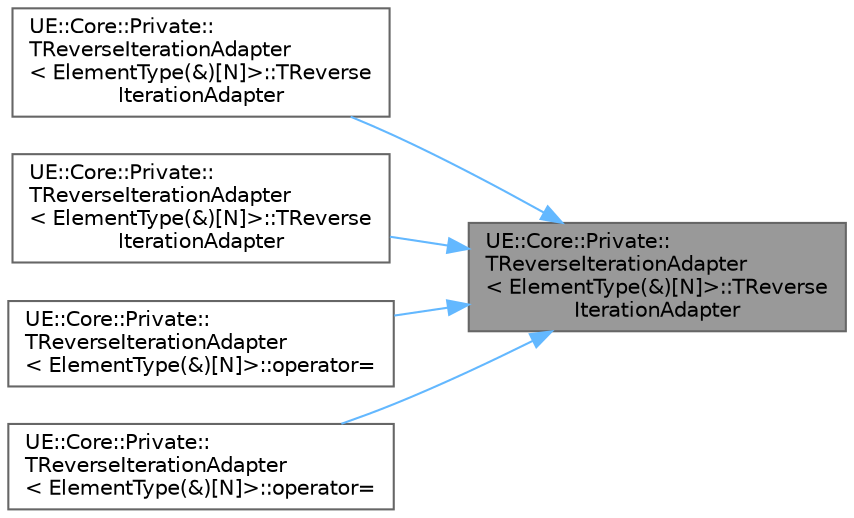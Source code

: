 digraph "UE::Core::Private::TReverseIterationAdapter&lt; ElementType(&amp;)[N]&gt;::TReverseIterationAdapter"
{
 // INTERACTIVE_SVG=YES
 // LATEX_PDF_SIZE
  bgcolor="transparent";
  edge [fontname=Helvetica,fontsize=10,labelfontname=Helvetica,labelfontsize=10];
  node [fontname=Helvetica,fontsize=10,shape=box,height=0.2,width=0.4];
  rankdir="RL";
  Node1 [id="Node000001",label="UE::Core::Private::\lTReverseIterationAdapter\l\< ElementType(&)[N]\>::TReverse\lIterationAdapter",height=0.2,width=0.4,color="gray40", fillcolor="grey60", style="filled", fontcolor="black",tooltip=" "];
  Node1 -> Node2 [id="edge1_Node000001_Node000002",dir="back",color="steelblue1",style="solid",tooltip=" "];
  Node2 [id="Node000002",label="UE::Core::Private::\lTReverseIterationAdapter\l\< ElementType(&)[N]\>::TReverse\lIterationAdapter",height=0.2,width=0.4,color="grey40", fillcolor="white", style="filled",URL="$d5/da5/structUE_1_1Core_1_1Private_1_1TReverseIterationAdapter_3_01ElementType_07_6_08_0fN_0e_4.html#abdc047d63f82cf1e55c90947a0fa155d",tooltip=" "];
  Node1 -> Node3 [id="edge2_Node000001_Node000003",dir="back",color="steelblue1",style="solid",tooltip=" "];
  Node3 [id="Node000003",label="UE::Core::Private::\lTReverseIterationAdapter\l\< ElementType(&)[N]\>::TReverse\lIterationAdapter",height=0.2,width=0.4,color="grey40", fillcolor="white", style="filled",URL="$d5/da5/structUE_1_1Core_1_1Private_1_1TReverseIterationAdapter_3_01ElementType_07_6_08_0fN_0e_4.html#af9b47fe0c7ebc518ee0e5f84c151cb3e",tooltip=" "];
  Node1 -> Node4 [id="edge3_Node000001_Node000004",dir="back",color="steelblue1",style="solid",tooltip=" "];
  Node4 [id="Node000004",label="UE::Core::Private::\lTReverseIterationAdapter\l\< ElementType(&)[N]\>::operator=",height=0.2,width=0.4,color="grey40", fillcolor="white", style="filled",URL="$d5/da5/structUE_1_1Core_1_1Private_1_1TReverseIterationAdapter_3_01ElementType_07_6_08_0fN_0e_4.html#a3048230fa9d3c3bc209e7024c5b0799e",tooltip=" "];
  Node1 -> Node5 [id="edge4_Node000001_Node000005",dir="back",color="steelblue1",style="solid",tooltip=" "];
  Node5 [id="Node000005",label="UE::Core::Private::\lTReverseIterationAdapter\l\< ElementType(&)[N]\>::operator=",height=0.2,width=0.4,color="grey40", fillcolor="white", style="filled",URL="$d5/da5/structUE_1_1Core_1_1Private_1_1TReverseIterationAdapter_3_01ElementType_07_6_08_0fN_0e_4.html#a0ed9249cef0cb0f03dacc65103d9aee6",tooltip=" "];
}
